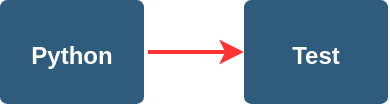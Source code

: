 <mxfile version="10.4.2" type="github"><diagram id="6a731a19-8d31-9384-78a2-239565b7b9f0" name="Page-1"><mxGraphModel dx="1375" dy="528" grid="1" gridSize="10" guides="1" tooltips="1" connect="1" arrows="1" fold="1" page="1" pageScale="1" pageWidth="1169" pageHeight="827" background="#ffffff" math="0" shadow="0"><root><mxCell id="0"/><mxCell id="1" parent="0"/><mxCell id="1749" value="&lt;font style=&quot;font-size: 12px&quot;&gt;Python&lt;/font&gt;" style="rounded=1;whiteSpace=wrap;html=1;shadow=0;labelBackgroundColor=none;strokeColor=none;strokeWidth=3;fillColor=#2F5B7C;fontFamily=Helvetica;fontSize=16;fontColor=#FFFFFF;align=center;fontStyle=1;spacing=5;arcSize=7;perimeterSpacing=2;direction=west;" parent="1" vertex="1"><mxGeometry x="548" y="387" width="72" height="52" as="geometry"/></mxCell><mxCell id="tklqqftyPY-OOK2hoTVN-1779" value="" style="endArrow=classic;html=1;exitX=0;exitY=0.5;exitDx=0;exitDy=0;strokeWidth=2;strokeColor=#FF3333;" edge="1" parent="1" source="1749"><mxGeometry width="50" height="50" relative="1" as="geometry"><mxPoint x="550" y="510" as="sourcePoint"/><mxPoint x="670" y="413" as="targetPoint"/></mxGeometry></mxCell><mxCell id="tklqqftyPY-OOK2hoTVN-1781" value="&lt;font style=&quot;font-size: 12px&quot;&gt;Test&lt;/font&gt;" style="rounded=1;whiteSpace=wrap;html=1;shadow=0;labelBackgroundColor=none;strokeColor=none;strokeWidth=3;fillColor=#2F5B7C;fontFamily=Helvetica;fontSize=16;fontColor=#FFFFFF;align=center;fontStyle=1;spacing=5;arcSize=7;perimeterSpacing=2;direction=west;" vertex="1" parent="1"><mxGeometry x="670" y="387" width="72" height="52" as="geometry"/></mxCell></root></mxGraphModel></diagram></mxfile>